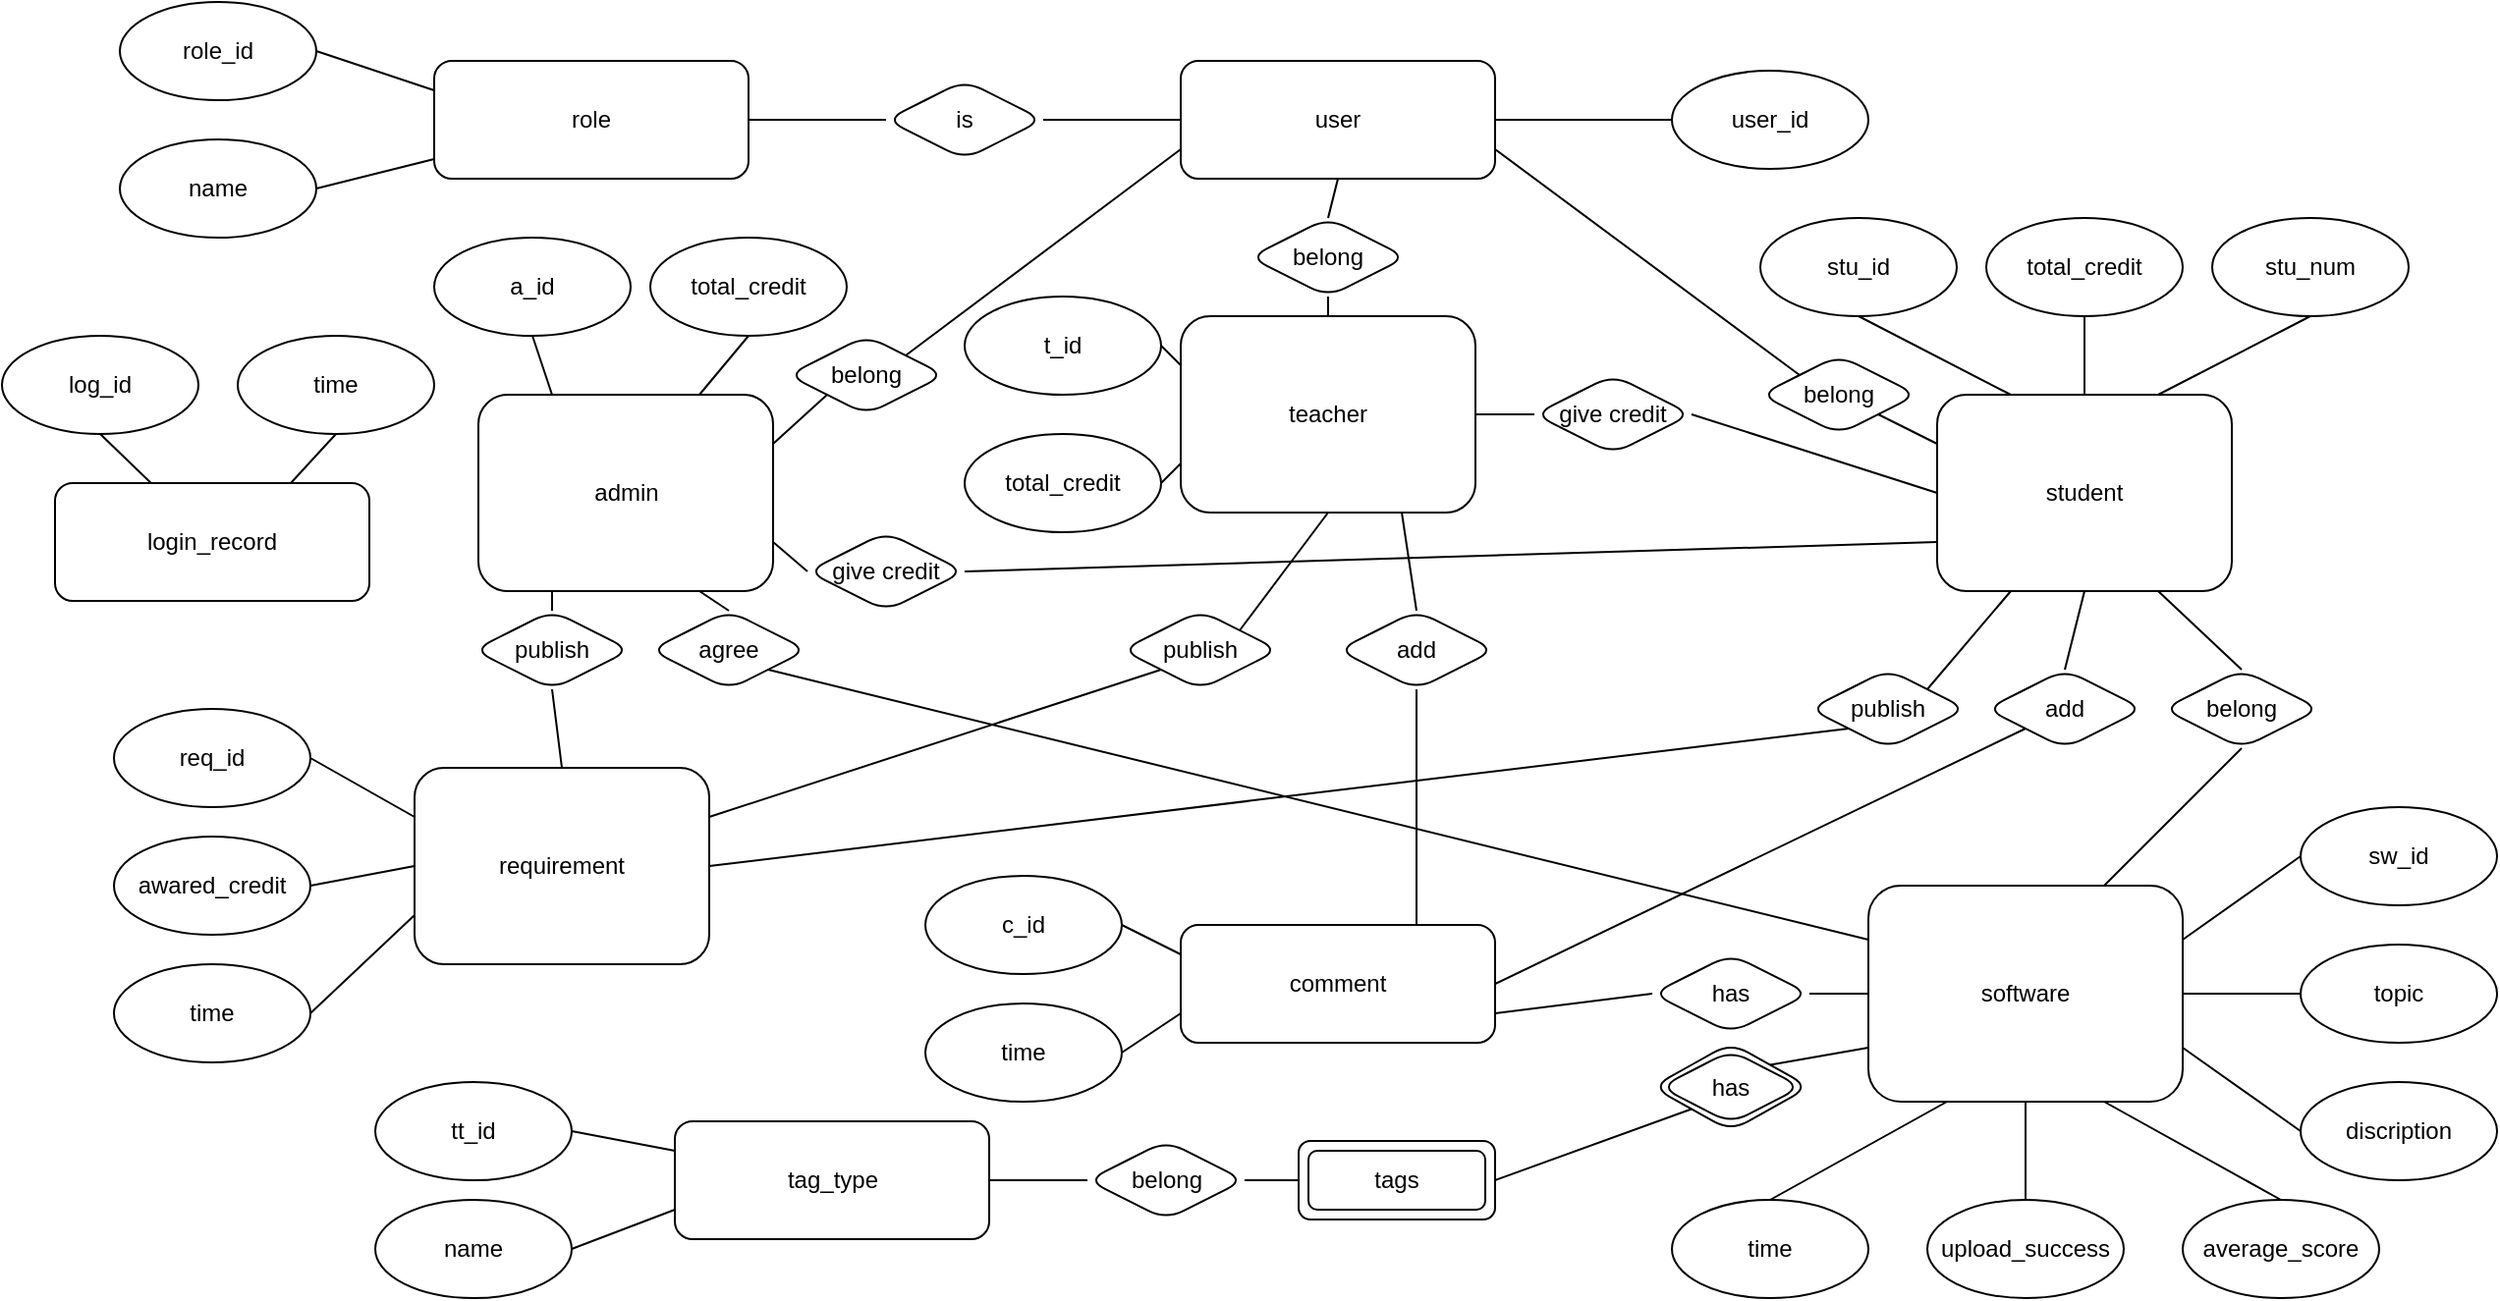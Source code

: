 <mxfile version="24.2.2" type="github">
  <diagram name="第 1 页" id="PssSNF6BeO3fLNbDdDAi">
    <mxGraphModel dx="2048" dy="485" grid="1" gridSize="10" guides="1" tooltips="1" connect="1" arrows="1" fold="1" page="1" pageScale="1" pageWidth="827" pageHeight="1169" background="none" math="0" shadow="0">
      <root>
        <mxCell id="0" />
        <mxCell id="1" parent="0" />
        <mxCell id="cr4Tv0wh2eHZyD_6rU1V-1" value="role" style="rounded=1;whiteSpace=wrap;html=1;" vertex="1" parent="1">
          <mxGeometry x="-300" y="380" width="160" height="60" as="geometry" />
        </mxCell>
        <mxCell id="cr4Tv0wh2eHZyD_6rU1V-5" value="role_id" style="ellipse;whiteSpace=wrap;html=1;rounded=1;" vertex="1" parent="1">
          <mxGeometry x="-460" y="350" width="100" height="50" as="geometry" />
        </mxCell>
        <mxCell id="cr4Tv0wh2eHZyD_6rU1V-6" value="name" style="ellipse;whiteSpace=wrap;html=1;rounded=1;" vertex="1" parent="1">
          <mxGeometry x="-460" y="420" width="100" height="50" as="geometry" />
        </mxCell>
        <mxCell id="cr4Tv0wh2eHZyD_6rU1V-20" value="" style="endArrow=none;html=1;rounded=1;entryX=1;entryY=0.5;entryDx=0;entryDy=0;" edge="1" parent="1" source="cr4Tv0wh2eHZyD_6rU1V-1" target="cr4Tv0wh2eHZyD_6rU1V-6">
          <mxGeometry width="50" height="50" relative="1" as="geometry">
            <mxPoint x="-290" y="440" as="sourcePoint" />
            <mxPoint x="-330" y="480" as="targetPoint" />
          </mxGeometry>
        </mxCell>
        <mxCell id="cr4Tv0wh2eHZyD_6rU1V-21" value="" style="endArrow=none;html=1;rounded=1;entryX=1;entryY=0.5;entryDx=0;entryDy=0;exitX=0;exitY=0.25;exitDx=0;exitDy=0;" edge="1" parent="1" source="cr4Tv0wh2eHZyD_6rU1V-1" target="cr4Tv0wh2eHZyD_6rU1V-5">
          <mxGeometry width="50" height="50" relative="1" as="geometry">
            <mxPoint x="-250" y="400" as="sourcePoint" />
            <mxPoint x="-360" y="400" as="targetPoint" />
          </mxGeometry>
        </mxCell>
        <mxCell id="cr4Tv0wh2eHZyD_6rU1V-28" value="user" style="rounded=1;whiteSpace=wrap;html=1;" vertex="1" parent="1">
          <mxGeometry x="80" y="380" width="160" height="60" as="geometry" />
        </mxCell>
        <mxCell id="cr4Tv0wh2eHZyD_6rU1V-29" value="user_id" style="ellipse;whiteSpace=wrap;html=1;rounded=1;" vertex="1" parent="1">
          <mxGeometry x="330" y="385" width="100" height="50" as="geometry" />
        </mxCell>
        <mxCell id="cr4Tv0wh2eHZyD_6rU1V-33" value="is" style="shape=rhombus;perimeter=rhombusPerimeter;whiteSpace=wrap;html=1;align=center;rounded=1;" vertex="1" parent="1">
          <mxGeometry x="-70" y="390" width="80" height="40" as="geometry" />
        </mxCell>
        <mxCell id="cr4Tv0wh2eHZyD_6rU1V-35" value="" style="endArrow=none;html=1;rounded=0;exitX=1;exitY=0.5;exitDx=0;exitDy=0;" edge="1" parent="1" source="cr4Tv0wh2eHZyD_6rU1V-1" target="cr4Tv0wh2eHZyD_6rU1V-33">
          <mxGeometry relative="1" as="geometry">
            <mxPoint x="-30" y="545" as="sourcePoint" />
            <mxPoint x="130" y="545" as="targetPoint" />
          </mxGeometry>
        </mxCell>
        <mxCell id="cr4Tv0wh2eHZyD_6rU1V-38" value="" style="endArrow=none;html=1;rounded=0;exitX=0;exitY=0.5;exitDx=0;exitDy=0;entryX=1;entryY=0.5;entryDx=0;entryDy=0;" edge="1" parent="1" source="cr4Tv0wh2eHZyD_6rU1V-29" target="cr4Tv0wh2eHZyD_6rU1V-28">
          <mxGeometry relative="1" as="geometry">
            <mxPoint x="160" y="350" as="sourcePoint" />
            <mxPoint x="159.5" y="380" as="targetPoint" />
          </mxGeometry>
        </mxCell>
        <mxCell id="cr4Tv0wh2eHZyD_6rU1V-64" value="teacher" style="rounded=1;whiteSpace=wrap;html=1;" vertex="1" parent="1">
          <mxGeometry x="80" y="510" width="150" height="100" as="geometry" />
        </mxCell>
        <mxCell id="cr4Tv0wh2eHZyD_6rU1V-66" value="total_credit" style="ellipse;whiteSpace=wrap;html=1;rounded=1;" vertex="1" parent="1">
          <mxGeometry x="-30" y="570" width="100" height="50" as="geometry" />
        </mxCell>
        <mxCell id="cr4Tv0wh2eHZyD_6rU1V-67" value="" style="endArrow=none;html=1;rounded=1;exitX=0;exitY=0.75;exitDx=0;exitDy=0;entryX=1;entryY=0.5;entryDx=0;entryDy=0;" edge="1" parent="1" source="cr4Tv0wh2eHZyD_6rU1V-64" target="cr4Tv0wh2eHZyD_6rU1V-66">
          <mxGeometry width="50" height="50" relative="1" as="geometry">
            <mxPoint x="90" y="590.02" as="sourcePoint" />
            <mxPoint x="240" y="460" as="targetPoint" />
          </mxGeometry>
        </mxCell>
        <mxCell id="cr4Tv0wh2eHZyD_6rU1V-69" value="t_id" style="ellipse;whiteSpace=wrap;html=1;rounded=1;" vertex="1" parent="1">
          <mxGeometry x="-30" y="500" width="100" height="50" as="geometry" />
        </mxCell>
        <mxCell id="cr4Tv0wh2eHZyD_6rU1V-74" value="" style="endArrow=none;html=1;rounded=1;entryX=1;entryY=0.5;entryDx=0;entryDy=0;exitX=0;exitY=0.25;exitDx=0;exitDy=0;" edge="1" parent="1" source="cr4Tv0wh2eHZyD_6rU1V-64" target="cr4Tv0wh2eHZyD_6rU1V-69">
          <mxGeometry width="50" height="50" relative="1" as="geometry">
            <mxPoint x="210" y="570" as="sourcePoint" />
            <mxPoint x="250" y="520" as="targetPoint" />
          </mxGeometry>
        </mxCell>
        <mxCell id="cr4Tv0wh2eHZyD_6rU1V-75" value="admin" style="rounded=1;whiteSpace=wrap;html=1;" vertex="1" parent="1">
          <mxGeometry x="-277.5" y="550" width="150" height="100" as="geometry" />
        </mxCell>
        <mxCell id="cr4Tv0wh2eHZyD_6rU1V-76" value="total_credit" style="ellipse;whiteSpace=wrap;html=1;rounded=1;" vertex="1" parent="1">
          <mxGeometry x="-190" y="470" width="100" height="50" as="geometry" />
        </mxCell>
        <mxCell id="cr4Tv0wh2eHZyD_6rU1V-77" value="" style="endArrow=none;html=1;rounded=1;entryX=0.5;entryY=1;entryDx=0;entryDy=0;exitX=0.75;exitY=0;exitDx=0;exitDy=0;" edge="1" parent="1" source="cr4Tv0wh2eHZyD_6rU1V-75" target="cr4Tv0wh2eHZyD_6rU1V-76">
          <mxGeometry width="50" height="50" relative="1" as="geometry">
            <mxPoint x="-240" y="590.02" as="sourcePoint" />
            <mxPoint x="-100" y="520" as="targetPoint" />
          </mxGeometry>
        </mxCell>
        <mxCell id="cr4Tv0wh2eHZyD_6rU1V-78" value="a_id" style="ellipse;whiteSpace=wrap;html=1;rounded=1;" vertex="1" parent="1">
          <mxGeometry x="-300" y="470" width="100" height="50" as="geometry" />
        </mxCell>
        <mxCell id="cr4Tv0wh2eHZyD_6rU1V-79" value="" style="endArrow=none;html=1;rounded=1;entryX=0.5;entryY=1;entryDx=0;entryDy=0;exitX=0.25;exitY=0;exitDx=0;exitDy=0;" edge="1" parent="1" source="cr4Tv0wh2eHZyD_6rU1V-75" target="cr4Tv0wh2eHZyD_6rU1V-78">
          <mxGeometry width="50" height="50" relative="1" as="geometry">
            <mxPoint x="-120" y="570" as="sourcePoint" />
            <mxPoint x="-80" y="520" as="targetPoint" />
          </mxGeometry>
        </mxCell>
        <mxCell id="cr4Tv0wh2eHZyD_6rU1V-80" value="student" style="rounded=1;whiteSpace=wrap;html=1;" vertex="1" parent="1">
          <mxGeometry x="465" y="550" width="150" height="100" as="geometry" />
        </mxCell>
        <mxCell id="cr4Tv0wh2eHZyD_6rU1V-81" value="stu_num" style="ellipse;whiteSpace=wrap;html=1;rounded=1;" vertex="1" parent="1">
          <mxGeometry x="605" y="460" width="100" height="50" as="geometry" />
        </mxCell>
        <mxCell id="cr4Tv0wh2eHZyD_6rU1V-82" value="total_credit" style="ellipse;whiteSpace=wrap;html=1;rounded=1;" vertex="1" parent="1">
          <mxGeometry x="490" y="460" width="100" height="50" as="geometry" />
        </mxCell>
        <mxCell id="cr4Tv0wh2eHZyD_6rU1V-83" value="" style="endArrow=none;html=1;rounded=1;entryX=0.5;entryY=1;entryDx=0;entryDy=0;exitX=0.5;exitY=0;exitDx=0;exitDy=0;" edge="1" parent="1" source="cr4Tv0wh2eHZyD_6rU1V-80" target="cr4Tv0wh2eHZyD_6rU1V-82">
          <mxGeometry width="50" height="50" relative="1" as="geometry">
            <mxPoint x="475" y="590.02" as="sourcePoint" />
            <mxPoint x="525" y="520" as="targetPoint" />
          </mxGeometry>
        </mxCell>
        <mxCell id="cr4Tv0wh2eHZyD_6rU1V-84" value="" style="endArrow=none;html=1;rounded=1;exitX=0.75;exitY=0;exitDx=0;exitDy=0;entryX=0.5;entryY=1;entryDx=0;entryDy=0;" edge="1" parent="1" source="cr4Tv0wh2eHZyD_6rU1V-80" target="cr4Tv0wh2eHZyD_6rU1V-81">
          <mxGeometry width="50" height="50" relative="1" as="geometry">
            <mxPoint x="555" y="435" as="sourcePoint" />
            <mxPoint x="495" y="440" as="targetPoint" />
          </mxGeometry>
        </mxCell>
        <mxCell id="cr4Tv0wh2eHZyD_6rU1V-85" value="stu_id" style="ellipse;whiteSpace=wrap;html=1;rounded=1;" vertex="1" parent="1">
          <mxGeometry x="375" y="460" width="100" height="50" as="geometry" />
        </mxCell>
        <mxCell id="cr4Tv0wh2eHZyD_6rU1V-86" value="" style="endArrow=none;html=1;rounded=1;exitX=0.25;exitY=0;exitDx=0;exitDy=0;entryX=0.5;entryY=1;entryDx=0;entryDy=0;" edge="1" parent="1" source="cr4Tv0wh2eHZyD_6rU1V-80" target="cr4Tv0wh2eHZyD_6rU1V-85">
          <mxGeometry width="50" height="50" relative="1" as="geometry">
            <mxPoint x="455" y="645" as="sourcePoint" />
            <mxPoint x="475" y="615" as="targetPoint" />
          </mxGeometry>
        </mxCell>
        <mxCell id="cr4Tv0wh2eHZyD_6rU1V-88" value="" style="endArrow=none;html=1;rounded=0;exitX=0;exitY=0.5;exitDx=0;exitDy=0;entryX=1;entryY=0.5;entryDx=0;entryDy=0;" edge="1" parent="1" source="cr4Tv0wh2eHZyD_6rU1V-28" target="cr4Tv0wh2eHZyD_6rU1V-33">
          <mxGeometry relative="1" as="geometry">
            <mxPoint x="-130" y="420.5" as="sourcePoint" />
            <mxPoint x="-60" y="420.5" as="targetPoint" />
          </mxGeometry>
        </mxCell>
        <mxCell id="cr4Tv0wh2eHZyD_6rU1V-89" value="software" style="rounded=1;whiteSpace=wrap;html=1;" vertex="1" parent="1">
          <mxGeometry x="430" y="800" width="160" height="110" as="geometry" />
        </mxCell>
        <mxCell id="cr4Tv0wh2eHZyD_6rU1V-90" value="discription" style="ellipse;whiteSpace=wrap;html=1;rounded=1;" vertex="1" parent="1">
          <mxGeometry x="650" y="900" width="100" height="50" as="geometry" />
        </mxCell>
        <mxCell id="cr4Tv0wh2eHZyD_6rU1V-91" value="topic" style="ellipse;whiteSpace=wrap;html=1;rounded=1;" vertex="1" parent="1">
          <mxGeometry x="650" y="830" width="100" height="50" as="geometry" />
        </mxCell>
        <mxCell id="cr4Tv0wh2eHZyD_6rU1V-92" value="" style="endArrow=none;html=1;rounded=1;entryX=0;entryY=0.5;entryDx=0;entryDy=0;exitX=1;exitY=0.5;exitDx=0;exitDy=0;" edge="1" parent="1" source="cr4Tv0wh2eHZyD_6rU1V-89" target="cr4Tv0wh2eHZyD_6rU1V-91">
          <mxGeometry width="50" height="50" relative="1" as="geometry">
            <mxPoint x="440" y="840.02" as="sourcePoint" />
            <mxPoint x="490" y="770" as="targetPoint" />
          </mxGeometry>
        </mxCell>
        <mxCell id="cr4Tv0wh2eHZyD_6rU1V-93" value="" style="endArrow=none;html=1;rounded=1;exitX=1;exitY=0.75;exitDx=0;exitDy=0;entryX=0;entryY=0.5;entryDx=0;entryDy=0;" edge="1" parent="1" source="cr4Tv0wh2eHZyD_6rU1V-89" target="cr4Tv0wh2eHZyD_6rU1V-90">
          <mxGeometry width="50" height="50" relative="1" as="geometry">
            <mxPoint x="520" y="685" as="sourcePoint" />
            <mxPoint x="460" y="690" as="targetPoint" />
          </mxGeometry>
        </mxCell>
        <mxCell id="cr4Tv0wh2eHZyD_6rU1V-94" value="sw_id" style="ellipse;whiteSpace=wrap;html=1;rounded=1;" vertex="1" parent="1">
          <mxGeometry x="650" y="760" width="100" height="50" as="geometry" />
        </mxCell>
        <mxCell id="cr4Tv0wh2eHZyD_6rU1V-95" value="" style="endArrow=none;html=1;rounded=1;exitX=1;exitY=0.25;exitDx=0;exitDy=0;entryX=0;entryY=0.5;entryDx=0;entryDy=0;" edge="1" parent="1" source="cr4Tv0wh2eHZyD_6rU1V-89" target="cr4Tv0wh2eHZyD_6rU1V-94">
          <mxGeometry width="50" height="50" relative="1" as="geometry">
            <mxPoint x="420" y="895" as="sourcePoint" />
            <mxPoint x="440" y="865" as="targetPoint" />
          </mxGeometry>
        </mxCell>
        <mxCell id="cr4Tv0wh2eHZyD_6rU1V-96" value="tag_type" style="rounded=1;whiteSpace=wrap;html=1;" vertex="1" parent="1">
          <mxGeometry x="-177.5" y="920" width="160" height="60" as="geometry" />
        </mxCell>
        <mxCell id="cr4Tv0wh2eHZyD_6rU1V-98" value="name" style="ellipse;whiteSpace=wrap;html=1;rounded=1;" vertex="1" parent="1">
          <mxGeometry x="-330" y="960" width="100" height="50" as="geometry" />
        </mxCell>
        <mxCell id="cr4Tv0wh2eHZyD_6rU1V-99" value="" style="endArrow=none;html=1;rounded=1;entryX=1;entryY=0.5;entryDx=0;entryDy=0;exitX=0;exitY=0.75;exitDx=0;exitDy=0;" edge="1" parent="1" source="cr4Tv0wh2eHZyD_6rU1V-96" target="cr4Tv0wh2eHZyD_6rU1V-98">
          <mxGeometry width="50" height="50" relative="1" as="geometry">
            <mxPoint x="-102.5" y="950.02" as="sourcePoint" />
            <mxPoint x="27.5" y="870" as="targetPoint" />
          </mxGeometry>
        </mxCell>
        <mxCell id="cr4Tv0wh2eHZyD_6rU1V-101" value="tt_id" style="ellipse;whiteSpace=wrap;html=1;rounded=1;" vertex="1" parent="1">
          <mxGeometry x="-330" y="900" width="100" height="50" as="geometry" />
        </mxCell>
        <mxCell id="cr4Tv0wh2eHZyD_6rU1V-102" value="" style="endArrow=none;html=1;rounded=1;exitX=0;exitY=0.25;exitDx=0;exitDy=0;entryX=1;entryY=0.5;entryDx=0;entryDy=0;" edge="1" parent="1" source="cr4Tv0wh2eHZyD_6rU1V-96" target="cr4Tv0wh2eHZyD_6rU1V-101">
          <mxGeometry width="50" height="50" relative="1" as="geometry">
            <mxPoint x="-122.5" y="1005" as="sourcePoint" />
            <mxPoint x="-102.5" y="975" as="targetPoint" />
          </mxGeometry>
        </mxCell>
        <mxCell id="cr4Tv0wh2eHZyD_6rU1V-103" value="belong" style="shape=rhombus;perimeter=rhombusPerimeter;whiteSpace=wrap;html=1;align=center;rounded=1;" vertex="1" parent="1">
          <mxGeometry x="580" y="690" width="80" height="40" as="geometry" />
        </mxCell>
        <mxCell id="cr4Tv0wh2eHZyD_6rU1V-104" value="" style="endArrow=none;html=1;rounded=0;exitX=0.75;exitY=0;exitDx=0;exitDy=0;entryX=0.5;entryY=1;entryDx=0;entryDy=0;" edge="1" parent="1" target="cr4Tv0wh2eHZyD_6rU1V-103" source="cr4Tv0wh2eHZyD_6rU1V-89">
          <mxGeometry relative="1" as="geometry">
            <mxPoint x="660" y="730.5" as="sourcePoint" />
            <mxPoint x="853.298" y="789.149" as="targetPoint" />
            <Array as="points" />
          </mxGeometry>
        </mxCell>
        <mxCell id="cr4Tv0wh2eHZyD_6rU1V-105" value="" style="endArrow=none;html=1;rounded=0;exitX=0.75;exitY=1;exitDx=0;exitDy=0;entryX=0.5;entryY=0;entryDx=0;entryDy=0;" edge="1" parent="1" target="cr4Tv0wh2eHZyD_6rU1V-103" source="cr4Tv0wh2eHZyD_6rU1V-80">
          <mxGeometry relative="1" as="geometry">
            <mxPoint x="545" y="650.5" as="sourcePoint" />
            <mxPoint x="585" y="690" as="targetPoint" />
            <Array as="points" />
          </mxGeometry>
        </mxCell>
        <mxCell id="cr4Tv0wh2eHZyD_6rU1V-106" value="average_score" style="ellipse;whiteSpace=wrap;html=1;rounded=1;" vertex="1" parent="1">
          <mxGeometry x="590" y="960" width="100" height="50" as="geometry" />
        </mxCell>
        <mxCell id="cr4Tv0wh2eHZyD_6rU1V-107" value="upload_success" style="ellipse;whiteSpace=wrap;html=1;rounded=1;" vertex="1" parent="1">
          <mxGeometry x="460" y="960" width="100" height="50" as="geometry" />
        </mxCell>
        <mxCell id="cr4Tv0wh2eHZyD_6rU1V-108" value="time" style="ellipse;whiteSpace=wrap;html=1;rounded=1;" vertex="1" parent="1">
          <mxGeometry x="330" y="960" width="100" height="50" as="geometry" />
        </mxCell>
        <mxCell id="cr4Tv0wh2eHZyD_6rU1V-109" value="" style="endArrow=none;html=1;rounded=1;exitX=0.5;exitY=0;exitDx=0;exitDy=0;entryX=0.5;entryY=1;entryDx=0;entryDy=0;" edge="1" parent="1" source="cr4Tv0wh2eHZyD_6rU1V-107" target="cr4Tv0wh2eHZyD_6rU1V-89">
          <mxGeometry width="50" height="50" relative="1" as="geometry">
            <mxPoint x="510" y="970" as="sourcePoint" />
            <mxPoint x="510" y="930" as="targetPoint" />
          </mxGeometry>
        </mxCell>
        <mxCell id="cr4Tv0wh2eHZyD_6rU1V-110" value="" style="endArrow=none;html=1;rounded=1;exitX=0.75;exitY=1;exitDx=0;exitDy=0;entryX=0.5;entryY=0;entryDx=0;entryDy=0;" edge="1" parent="1" source="cr4Tv0wh2eHZyD_6rU1V-89" target="cr4Tv0wh2eHZyD_6rU1V-106">
          <mxGeometry width="50" height="50" relative="1" as="geometry">
            <mxPoint x="550" y="930" as="sourcePoint" />
            <mxPoint x="640" y="930" as="targetPoint" />
          </mxGeometry>
        </mxCell>
        <mxCell id="cr4Tv0wh2eHZyD_6rU1V-111" value="" style="endArrow=none;html=1;rounded=1;exitX=0.25;exitY=1;exitDx=0;exitDy=0;entryX=0.5;entryY=0;entryDx=0;entryDy=0;" edge="1" parent="1" source="cr4Tv0wh2eHZyD_6rU1V-89" target="cr4Tv0wh2eHZyD_6rU1V-108">
          <mxGeometry width="50" height="50" relative="1" as="geometry">
            <mxPoint x="470" y="930" as="sourcePoint" />
            <mxPoint x="380" y="930" as="targetPoint" />
          </mxGeometry>
        </mxCell>
        <mxCell id="cr4Tv0wh2eHZyD_6rU1V-112" value="" style="endArrow=none;html=1;rounded=0;exitX=1;exitY=0.5;exitDx=0;exitDy=0;entryX=0;entryY=1;entryDx=0;entryDy=0;" edge="1" parent="1" source="cr4Tv0wh2eHZyD_6rU1V-114" target="cr4Tv0wh2eHZyD_6rU1V-188">
          <mxGeometry relative="1" as="geometry">
            <mxPoint x="315" y="700" as="sourcePoint" />
            <mxPoint x="240" y="860" as="targetPoint" />
          </mxGeometry>
        </mxCell>
        <mxCell id="cr4Tv0wh2eHZyD_6rU1V-114" value="tags" style="shape=ext;margin=3;double=1;whiteSpace=wrap;html=1;align=center;rounded=1;" vertex="1" parent="1">
          <mxGeometry x="140" y="930" width="100" height="40" as="geometry" />
        </mxCell>
        <mxCell id="cr4Tv0wh2eHZyD_6rU1V-116" value="" style="endArrow=none;html=1;rounded=0;exitX=1;exitY=0.5;exitDx=0;exitDy=0;entryX=0;entryY=0.5;entryDx=0;entryDy=0;" edge="1" parent="1" source="cr4Tv0wh2eHZyD_6rU1V-96" target="cr4Tv0wh2eHZyD_6rU1V-191">
          <mxGeometry relative="1" as="geometry">
            <mxPoint x="1200" y="699.38" as="sourcePoint" />
            <mxPoint x="75" y="930" as="targetPoint" />
          </mxGeometry>
        </mxCell>
        <mxCell id="cr4Tv0wh2eHZyD_6rU1V-117" value="" style="endArrow=none;html=1;rounded=1;entryX=0.5;entryY=1;entryDx=0;entryDy=0;exitX=0.5;exitY=0;exitDx=0;exitDy=0;" edge="1" parent="1" source="cr4Tv0wh2eHZyD_6rU1V-121" target="cr4Tv0wh2eHZyD_6rU1V-28">
          <mxGeometry width="50" height="50" relative="1" as="geometry">
            <mxPoint x="155" y="560" as="sourcePoint" />
            <mxPoint x="505" y="530" as="targetPoint" />
          </mxGeometry>
        </mxCell>
        <mxCell id="cr4Tv0wh2eHZyD_6rU1V-118" value="" style="endArrow=none;html=1;rounded=1;entryX=1;entryY=0.75;entryDx=0;entryDy=0;exitX=0;exitY=0;exitDx=0;exitDy=0;" edge="1" parent="1" source="cr4Tv0wh2eHZyD_6rU1V-120" target="cr4Tv0wh2eHZyD_6rU1V-28">
          <mxGeometry width="50" height="50" relative="1" as="geometry">
            <mxPoint x="515" y="580" as="sourcePoint" />
            <mxPoint x="515" y="540" as="targetPoint" />
            <Array as="points" />
          </mxGeometry>
        </mxCell>
        <mxCell id="cr4Tv0wh2eHZyD_6rU1V-120" value="belong" style="shape=rhombus;perimeter=rhombusPerimeter;whiteSpace=wrap;html=1;align=center;rounded=1;" vertex="1" parent="1">
          <mxGeometry x="375" y="530" width="80" height="40" as="geometry" />
        </mxCell>
        <mxCell id="cr4Tv0wh2eHZyD_6rU1V-123" value="" style="endArrow=none;html=1;rounded=1;entryX=0;entryY=1;entryDx=0;entryDy=0;exitX=1;exitY=0.25;exitDx=0;exitDy=0;" edge="1" parent="1" source="cr4Tv0wh2eHZyD_6rU1V-75" target="cr4Tv0wh2eHZyD_6rU1V-122">
          <mxGeometry width="50" height="50" relative="1" as="geometry">
            <mxPoint x="-100" y="610" as="sourcePoint" />
            <mxPoint x="120" y="385" as="targetPoint" />
            <Array as="points" />
          </mxGeometry>
        </mxCell>
        <mxCell id="cr4Tv0wh2eHZyD_6rU1V-122" value="belong" style="shape=rhombus;perimeter=rhombusPerimeter;whiteSpace=wrap;html=1;align=center;rounded=1;" vertex="1" parent="1">
          <mxGeometry x="-120" y="520" width="80" height="40" as="geometry" />
        </mxCell>
        <mxCell id="cr4Tv0wh2eHZyD_6rU1V-124" value="" style="endArrow=none;html=1;rounded=1;exitX=0;exitY=0.25;exitDx=0;exitDy=0;entryX=1;entryY=1;entryDx=0;entryDy=0;" edge="1" parent="1" source="cr4Tv0wh2eHZyD_6rU1V-80" target="cr4Tv0wh2eHZyD_6rU1V-120">
          <mxGeometry width="50" height="50" relative="1" as="geometry">
            <mxPoint x="-90" y="620" as="sourcePoint" />
            <mxPoint x="-53" y="583" as="targetPoint" />
            <Array as="points" />
          </mxGeometry>
        </mxCell>
        <mxCell id="cr4Tv0wh2eHZyD_6rU1V-125" value="comment" style="rounded=1;whiteSpace=wrap;html=1;" vertex="1" parent="1">
          <mxGeometry x="80" y="820" width="160" height="60" as="geometry" />
        </mxCell>
        <mxCell id="cr4Tv0wh2eHZyD_6rU1V-126" value="time" style="ellipse;whiteSpace=wrap;html=1;rounded=1;" vertex="1" parent="1">
          <mxGeometry x="-50" y="860" width="100" height="50" as="geometry" />
        </mxCell>
        <mxCell id="cr4Tv0wh2eHZyD_6rU1V-127" value="" style="endArrow=none;html=1;rounded=1;entryX=1;entryY=0.5;entryDx=0;entryDy=0;exitX=0;exitY=0.75;exitDx=0;exitDy=0;" edge="1" parent="1" source="cr4Tv0wh2eHZyD_6rU1V-125" target="cr4Tv0wh2eHZyD_6rU1V-126">
          <mxGeometry width="50" height="50" relative="1" as="geometry">
            <mxPoint x="110" y="930.02" as="sourcePoint" />
            <mxPoint x="250" y="850" as="targetPoint" />
          </mxGeometry>
        </mxCell>
        <mxCell id="cr4Tv0wh2eHZyD_6rU1V-128" value="c_id" style="ellipse;whiteSpace=wrap;html=1;rounded=1;" vertex="1" parent="1">
          <mxGeometry x="-50" y="795" width="100" height="50" as="geometry" />
        </mxCell>
        <mxCell id="cr4Tv0wh2eHZyD_6rU1V-129" value="" style="endArrow=none;html=1;rounded=1;exitX=0;exitY=0.25;exitDx=0;exitDy=0;entryX=1;entryY=0.5;entryDx=0;entryDy=0;" edge="1" parent="1" source="cr4Tv0wh2eHZyD_6rU1V-125" target="cr4Tv0wh2eHZyD_6rU1V-128">
          <mxGeometry width="50" height="50" relative="1" as="geometry">
            <mxPoint x="90" y="985" as="sourcePoint" />
            <mxPoint x="110" y="955" as="targetPoint" />
          </mxGeometry>
        </mxCell>
        <mxCell id="cr4Tv0wh2eHZyD_6rU1V-131" value="" style="endArrow=none;html=1;rounded=0;exitX=0;exitY=0.5;exitDx=0;exitDy=0;entryX=1;entryY=0.5;entryDx=0;entryDy=0;" edge="1" parent="1" source="cr4Tv0wh2eHZyD_6rU1V-89" target="cr4Tv0wh2eHZyD_6rU1V-132">
          <mxGeometry relative="1" as="geometry">
            <mxPoint x="320" y="839.38" as="sourcePoint" />
            <mxPoint x="120" y="839.38" as="targetPoint" />
          </mxGeometry>
        </mxCell>
        <mxCell id="cr4Tv0wh2eHZyD_6rU1V-132" value="has" style="shape=rhombus;perimeter=rhombusPerimeter;whiteSpace=wrap;html=1;align=center;rounded=1;" vertex="1" parent="1">
          <mxGeometry x="320" y="835" width="80" height="40" as="geometry" />
        </mxCell>
        <mxCell id="cr4Tv0wh2eHZyD_6rU1V-133" value="" style="endArrow=none;html=1;rounded=0;exitX=0;exitY=0.5;exitDx=0;exitDy=0;entryX=1;entryY=0.75;entryDx=0;entryDy=0;" edge="1" parent="1" source="cr4Tv0wh2eHZyD_6rU1V-132" target="cr4Tv0wh2eHZyD_6rU1V-125">
          <mxGeometry relative="1" as="geometry">
            <mxPoint x="470" y="925" as="sourcePoint" />
            <mxPoint x="260" y="915" as="targetPoint" />
          </mxGeometry>
        </mxCell>
        <mxCell id="cr4Tv0wh2eHZyD_6rU1V-135" value="" style="endArrow=none;html=1;rounded=0;exitX=0.5;exitY=0;exitDx=0;exitDy=0;" edge="1" parent="1" source="cr4Tv0wh2eHZyD_6rU1V-136">
          <mxGeometry relative="1" as="geometry">
            <mxPoint x="550" y="870" as="sourcePoint" />
            <mxPoint x="540" y="650" as="targetPoint" />
            <Array as="points" />
          </mxGeometry>
        </mxCell>
        <mxCell id="cr4Tv0wh2eHZyD_6rU1V-136" value="add" style="shape=rhombus;perimeter=rhombusPerimeter;whiteSpace=wrap;html=1;align=center;rounded=1;" vertex="1" parent="1">
          <mxGeometry x="490" y="690" width="80" height="40" as="geometry" />
        </mxCell>
        <mxCell id="cr4Tv0wh2eHZyD_6rU1V-137" value="add" style="shape=rhombus;perimeter=rhombusPerimeter;whiteSpace=wrap;html=1;align=center;rounded=1;" vertex="1" parent="1">
          <mxGeometry x="160" y="660" width="80" height="40" as="geometry" />
        </mxCell>
        <mxCell id="cr4Tv0wh2eHZyD_6rU1V-140" value="" style="endArrow=none;html=1;rounded=0;exitX=1;exitY=0.5;exitDx=0;exitDy=0;entryX=0;entryY=1;entryDx=0;entryDy=0;" edge="1" parent="1" source="cr4Tv0wh2eHZyD_6rU1V-125" target="cr4Tv0wh2eHZyD_6rU1V-136">
          <mxGeometry relative="1" as="geometry">
            <mxPoint x="550" y="870" as="sourcePoint" />
            <mxPoint x="550" y="750" as="targetPoint" />
            <Array as="points" />
          </mxGeometry>
        </mxCell>
        <mxCell id="cr4Tv0wh2eHZyD_6rU1V-141" value="" style="endArrow=none;html=1;rounded=0;exitX=0.5;exitY=0;exitDx=0;exitDy=0;entryX=0.75;entryY=1;entryDx=0;entryDy=0;" edge="1" parent="1" source="cr4Tv0wh2eHZyD_6rU1V-137" target="cr4Tv0wh2eHZyD_6rU1V-64">
          <mxGeometry relative="1" as="geometry">
            <mxPoint x="560" y="880" as="sourcePoint" />
            <mxPoint x="560" y="760" as="targetPoint" />
            <Array as="points" />
          </mxGeometry>
        </mxCell>
        <mxCell id="cr4Tv0wh2eHZyD_6rU1V-142" value="" style="endArrow=none;html=1;rounded=0;exitX=0.75;exitY=0;exitDx=0;exitDy=0;entryX=0.5;entryY=1;entryDx=0;entryDy=0;" edge="1" parent="1" source="cr4Tv0wh2eHZyD_6rU1V-125" target="cr4Tv0wh2eHZyD_6rU1V-137">
          <mxGeometry relative="1" as="geometry">
            <mxPoint x="570" y="890" as="sourcePoint" />
            <mxPoint x="570" y="770" as="targetPoint" />
            <Array as="points" />
          </mxGeometry>
        </mxCell>
        <mxCell id="cr4Tv0wh2eHZyD_6rU1V-155" value="requirement" style="rounded=1;whiteSpace=wrap;html=1;" vertex="1" parent="1">
          <mxGeometry x="-310" y="740" width="150" height="100" as="geometry" />
        </mxCell>
        <mxCell id="cr4Tv0wh2eHZyD_6rU1V-156" value="awared_credit" style="ellipse;whiteSpace=wrap;html=1;rounded=1;" vertex="1" parent="1">
          <mxGeometry x="-463" y="775" width="100" height="50" as="geometry" />
        </mxCell>
        <mxCell id="cr4Tv0wh2eHZyD_6rU1V-157" value="time" style="ellipse;whiteSpace=wrap;html=1;rounded=1;" vertex="1" parent="1">
          <mxGeometry x="-463" y="840" width="100" height="50" as="geometry" />
        </mxCell>
        <mxCell id="cr4Tv0wh2eHZyD_6rU1V-158" value="" style="endArrow=none;html=1;rounded=1;entryX=1;entryY=0.5;entryDx=0;entryDy=0;exitX=0;exitY=0.75;exitDx=0;exitDy=0;" edge="1" parent="1" source="cr4Tv0wh2eHZyD_6rU1V-155" target="cr4Tv0wh2eHZyD_6rU1V-157">
          <mxGeometry width="50" height="50" relative="1" as="geometry">
            <mxPoint x="-495" y="865.02" as="sourcePoint" />
            <mxPoint x="-445" y="795" as="targetPoint" />
          </mxGeometry>
        </mxCell>
        <mxCell id="cr4Tv0wh2eHZyD_6rU1V-159" value="" style="endArrow=none;html=1;rounded=1;exitX=0;exitY=0.5;exitDx=0;exitDy=0;entryX=1;entryY=0.5;entryDx=0;entryDy=0;" edge="1" parent="1" source="cr4Tv0wh2eHZyD_6rU1V-155" target="cr4Tv0wh2eHZyD_6rU1V-156">
          <mxGeometry width="50" height="50" relative="1" as="geometry">
            <mxPoint x="-415" y="710" as="sourcePoint" />
            <mxPoint x="-475" y="715" as="targetPoint" />
          </mxGeometry>
        </mxCell>
        <mxCell id="cr4Tv0wh2eHZyD_6rU1V-160" value="req_id" style="ellipse;whiteSpace=wrap;html=1;rounded=1;" vertex="1" parent="1">
          <mxGeometry x="-463" y="710" width="100" height="50" as="geometry" />
        </mxCell>
        <mxCell id="cr4Tv0wh2eHZyD_6rU1V-161" value="" style="endArrow=none;html=1;rounded=1;exitX=0;exitY=0.25;exitDx=0;exitDy=0;entryX=1;entryY=0.5;entryDx=0;entryDy=0;" edge="1" parent="1" source="cr4Tv0wh2eHZyD_6rU1V-155" target="cr4Tv0wh2eHZyD_6rU1V-160">
          <mxGeometry width="50" height="50" relative="1" as="geometry">
            <mxPoint x="-515" y="920" as="sourcePoint" />
            <mxPoint x="-495" y="890" as="targetPoint" />
          </mxGeometry>
        </mxCell>
        <mxCell id="cr4Tv0wh2eHZyD_6rU1V-162" value="publish" style="shape=rhombus;perimeter=rhombusPerimeter;whiteSpace=wrap;html=1;align=center;rounded=1;" vertex="1" parent="1">
          <mxGeometry x="-280" y="660" width="80" height="40" as="geometry" />
        </mxCell>
        <mxCell id="cr4Tv0wh2eHZyD_6rU1V-163" value="" style="endArrow=none;html=1;rounded=0;exitX=0.5;exitY=0;exitDx=0;exitDy=0;entryX=0.75;entryY=1;entryDx=0;entryDy=0;" edge="1" parent="1" target="cr4Tv0wh2eHZyD_6rU1V-75" source="cr4Tv0wh2eHZyD_6rU1V-183">
          <mxGeometry relative="1" as="geometry">
            <mxPoint x="-200" y="905" as="sourcePoint" />
            <mxPoint x="210" y="790" as="targetPoint" />
            <Array as="points" />
          </mxGeometry>
        </mxCell>
        <mxCell id="cr4Tv0wh2eHZyD_6rU1V-164" value="publish" style="shape=rhombus;perimeter=rhombusPerimeter;whiteSpace=wrap;html=1;align=center;rounded=1;" vertex="1" parent="1">
          <mxGeometry x="50" y="660" width="80" height="40" as="geometry" />
        </mxCell>
        <mxCell id="cr4Tv0wh2eHZyD_6rU1V-165" value="" style="endArrow=none;html=1;rounded=0;exitX=1;exitY=0.25;exitDx=0;exitDy=0;entryX=0;entryY=1;entryDx=0;entryDy=0;" edge="1" parent="1" target="cr4Tv0wh2eHZyD_6rU1V-164" source="cr4Tv0wh2eHZyD_6rU1V-155">
          <mxGeometry relative="1" as="geometry">
            <mxPoint x="60" y="885" as="sourcePoint" />
            <mxPoint x="470" y="770" as="targetPoint" />
            <Array as="points" />
          </mxGeometry>
        </mxCell>
        <mxCell id="cr4Tv0wh2eHZyD_6rU1V-167" value="" style="endArrow=none;html=1;rounded=0;exitX=1;exitY=0;exitDx=0;exitDy=0;entryX=0.5;entryY=1;entryDx=0;entryDy=0;" edge="1" parent="1" source="cr4Tv0wh2eHZyD_6rU1V-164" target="cr4Tv0wh2eHZyD_6rU1V-64">
          <mxGeometry relative="1" as="geometry">
            <mxPoint x="170" y="690" as="sourcePoint" />
            <mxPoint x="170" y="670" as="targetPoint" />
            <Array as="points" />
          </mxGeometry>
        </mxCell>
        <mxCell id="cr4Tv0wh2eHZyD_6rU1V-168" value="" style="endArrow=none;html=1;rounded=0;exitX=0.5;exitY=0;exitDx=0;exitDy=0;entryX=0.25;entryY=1;entryDx=0;entryDy=0;" edge="1" parent="1" source="cr4Tv0wh2eHZyD_6rU1V-162" target="cr4Tv0wh2eHZyD_6rU1V-75">
          <mxGeometry relative="1" as="geometry">
            <mxPoint x="180" y="700" as="sourcePoint" />
            <mxPoint x="-240" y="640" as="targetPoint" />
            <Array as="points" />
          </mxGeometry>
        </mxCell>
        <mxCell id="cr4Tv0wh2eHZyD_6rU1V-169" value="publish" style="shape=rhombus;perimeter=rhombusPerimeter;whiteSpace=wrap;html=1;align=center;rounded=1;" vertex="1" parent="1">
          <mxGeometry x="400" y="690" width="80" height="40" as="geometry" />
        </mxCell>
        <mxCell id="cr4Tv0wh2eHZyD_6rU1V-170" value="" style="endArrow=none;html=1;rounded=0;exitX=1;exitY=0;exitDx=0;exitDy=0;entryX=0.25;entryY=1;entryDx=0;entryDy=0;" edge="1" parent="1" source="cr4Tv0wh2eHZyD_6rU1V-169" target="cr4Tv0wh2eHZyD_6rU1V-80">
          <mxGeometry relative="1" as="geometry">
            <mxPoint x="550" y="700" as="sourcePoint" />
            <mxPoint x="550" y="660" as="targetPoint" />
            <Array as="points" />
          </mxGeometry>
        </mxCell>
        <mxCell id="cr4Tv0wh2eHZyD_6rU1V-172" value="" style="endArrow=none;html=1;rounded=0;exitX=1;exitY=0.5;exitDx=0;exitDy=0;entryX=0;entryY=1;entryDx=0;entryDy=0;" edge="1" parent="1" source="cr4Tv0wh2eHZyD_6rU1V-155" target="cr4Tv0wh2eHZyD_6rU1V-169">
          <mxGeometry relative="1" as="geometry">
            <mxPoint x="590" y="870" as="sourcePoint" />
            <mxPoint x="630" y="740" as="targetPoint" />
            <Array as="points" />
          </mxGeometry>
        </mxCell>
        <mxCell id="cr4Tv0wh2eHZyD_6rU1V-178" value="" style="endArrow=none;html=1;rounded=1;entryX=0;entryY=0.75;entryDx=0;entryDy=0;exitX=1;exitY=0;exitDx=0;exitDy=0;" edge="1" parent="1" source="cr4Tv0wh2eHZyD_6rU1V-122" target="cr4Tv0wh2eHZyD_6rU1V-28">
          <mxGeometry width="50" height="50" relative="1" as="geometry">
            <mxPoint x="410" y="590" as="sourcePoint" />
            <mxPoint x="250" y="435" as="targetPoint" />
            <Array as="points" />
          </mxGeometry>
        </mxCell>
        <mxCell id="cr4Tv0wh2eHZyD_6rU1V-179" value="" style="endArrow=none;html=1;rounded=1;entryX=0.5;entryY=1;entryDx=0;entryDy=0;exitX=0.5;exitY=0;exitDx=0;exitDy=0;" edge="1" parent="1" source="cr4Tv0wh2eHZyD_6rU1V-64" target="cr4Tv0wh2eHZyD_6rU1V-121">
          <mxGeometry width="50" height="50" relative="1" as="geometry">
            <mxPoint x="160" y="560" as="sourcePoint" />
            <mxPoint x="160" y="440" as="targetPoint" />
          </mxGeometry>
        </mxCell>
        <mxCell id="cr4Tv0wh2eHZyD_6rU1V-121" value="belong" style="shape=rhombus;perimeter=rhombusPerimeter;whiteSpace=wrap;html=1;align=center;rounded=1;" vertex="1" parent="1">
          <mxGeometry x="115" y="460" width="80" height="40" as="geometry" />
        </mxCell>
        <mxCell id="cr4Tv0wh2eHZyD_6rU1V-183" value="agree" style="shape=rhombus;perimeter=rhombusPerimeter;whiteSpace=wrap;html=1;align=center;rounded=1;" vertex="1" parent="1">
          <mxGeometry x="-190" y="660" width="80" height="40" as="geometry" />
        </mxCell>
        <mxCell id="cr4Tv0wh2eHZyD_6rU1V-185" value="" style="endArrow=none;html=1;rounded=0;exitX=0;exitY=0.25;exitDx=0;exitDy=0;entryX=1;entryY=1;entryDx=0;entryDy=0;" edge="1" parent="1" source="cr4Tv0wh2eHZyD_6rU1V-89" target="cr4Tv0wh2eHZyD_6rU1V-183">
          <mxGeometry relative="1" as="geometry">
            <mxPoint x="-90" y="700" as="sourcePoint" />
            <mxPoint x="-127" y="670" as="targetPoint" />
            <Array as="points" />
          </mxGeometry>
        </mxCell>
        <mxCell id="cr4Tv0wh2eHZyD_6rU1V-188" value="has" style="shape=rhombus;double=1;perimeter=rhombusPerimeter;whiteSpace=wrap;html=1;align=center;rounded=1;" vertex="1" parent="1">
          <mxGeometry x="320" y="880" width="80" height="45" as="geometry" />
        </mxCell>
        <mxCell id="cr4Tv0wh2eHZyD_6rU1V-190" value="" style="endArrow=none;html=1;rounded=0;exitX=0;exitY=0.75;exitDx=0;exitDy=0;entryX=1;entryY=0;entryDx=0;entryDy=0;" edge="1" parent="1" source="cr4Tv0wh2eHZyD_6rU1V-89" target="cr4Tv0wh2eHZyD_6rU1V-188">
          <mxGeometry relative="1" as="geometry">
            <mxPoint x="440" y="865" as="sourcePoint" />
            <mxPoint x="380" y="865" as="targetPoint" />
          </mxGeometry>
        </mxCell>
        <mxCell id="cr4Tv0wh2eHZyD_6rU1V-191" value="belong" style="shape=rhombus;perimeter=rhombusPerimeter;whiteSpace=wrap;html=1;align=center;rounded=1;" vertex="1" parent="1">
          <mxGeometry x="32.5" y="930" width="80" height="40" as="geometry" />
        </mxCell>
        <mxCell id="cr4Tv0wh2eHZyD_6rU1V-193" value="" style="endArrow=none;html=1;rounded=0;exitX=0;exitY=0.5;exitDx=0;exitDy=0;entryX=1;entryY=0.5;entryDx=0;entryDy=0;" edge="1" parent="1" source="cr4Tv0wh2eHZyD_6rU1V-114" target="cr4Tv0wh2eHZyD_6rU1V-191">
          <mxGeometry relative="1" as="geometry">
            <mxPoint x="-2" y="960" as="sourcePoint" />
            <mxPoint x="80" y="950" as="targetPoint" />
          </mxGeometry>
        </mxCell>
        <mxCell id="cr4Tv0wh2eHZyD_6rU1V-195" value="" style="endArrow=none;html=1;rounded=1;exitX=0;exitY=0.5;exitDx=0;exitDy=0;entryX=1;entryY=0.5;entryDx=0;entryDy=0;" edge="1" parent="1" source="cr4Tv0wh2eHZyD_6rU1V-207" target="cr4Tv0wh2eHZyD_6rU1V-64">
          <mxGeometry width="50" height="50" relative="1" as="geometry">
            <mxPoint x="260" y="625" as="sourcePoint" />
            <mxPoint x="450" y="610" as="targetPoint" />
            <Array as="points" />
          </mxGeometry>
        </mxCell>
        <mxCell id="cr4Tv0wh2eHZyD_6rU1V-196" value="" style="endArrow=none;html=1;rounded=1;exitX=0;exitY=0.5;exitDx=0;exitDy=0;entryX=1;entryY=0.5;entryDx=0;entryDy=0;" edge="1" parent="1" source="cr4Tv0wh2eHZyD_6rU1V-80" target="cr4Tv0wh2eHZyD_6rU1V-207">
          <mxGeometry width="50" height="50" relative="1" as="geometry">
            <mxPoint x="485" y="620" as="sourcePoint" />
            <mxPoint x="360" y="625" as="targetPoint" />
            <Array as="points" />
          </mxGeometry>
        </mxCell>
        <mxCell id="cr4Tv0wh2eHZyD_6rU1V-199" value="login_record" style="rounded=1;whiteSpace=wrap;html=1;" vertex="1" parent="1">
          <mxGeometry x="-493" y="595" width="160" height="60" as="geometry" />
        </mxCell>
        <mxCell id="cr4Tv0wh2eHZyD_6rU1V-203" value="time" style="ellipse;whiteSpace=wrap;html=1;rounded=1;" vertex="1" parent="1">
          <mxGeometry x="-400" y="520" width="100" height="50" as="geometry" />
        </mxCell>
        <mxCell id="cr4Tv0wh2eHZyD_6rU1V-205" value="log_id" style="ellipse;whiteSpace=wrap;html=1;rounded=1;" vertex="1" parent="1">
          <mxGeometry x="-520" y="520" width="100" height="50" as="geometry" />
        </mxCell>
        <mxCell id="cr4Tv0wh2eHZyD_6rU1V-206" value="" style="endArrow=none;html=1;rounded=0;exitX=0.5;exitY=0;exitDx=0;exitDy=0;entryX=0.5;entryY=1;entryDx=0;entryDy=0;" edge="1" parent="1" source="cr4Tv0wh2eHZyD_6rU1V-155" target="cr4Tv0wh2eHZyD_6rU1V-162">
          <mxGeometry relative="1" as="geometry">
            <mxPoint x="-170" y="700" as="sourcePoint" />
            <mxPoint x="-192" y="660" as="targetPoint" />
            <Array as="points" />
          </mxGeometry>
        </mxCell>
        <mxCell id="cr4Tv0wh2eHZyD_6rU1V-207" value="give credit" style="shape=rhombus;perimeter=rhombusPerimeter;whiteSpace=wrap;html=1;align=center;rounded=1;" vertex="1" parent="1">
          <mxGeometry x="260" y="540" width="80" height="40" as="geometry" />
        </mxCell>
        <mxCell id="cr4Tv0wh2eHZyD_6rU1V-208" value="give credit" style="shape=rhombus;perimeter=rhombusPerimeter;whiteSpace=wrap;html=1;align=center;rounded=1;" vertex="1" parent="1">
          <mxGeometry x="-110" y="620" width="80" height="40" as="geometry" />
        </mxCell>
        <mxCell id="cr4Tv0wh2eHZyD_6rU1V-209" value="" style="endArrow=none;html=1;rounded=1;exitX=0;exitY=0.5;exitDx=0;exitDy=0;entryX=1;entryY=0.75;entryDx=0;entryDy=0;" edge="1" parent="1" source="cr4Tv0wh2eHZyD_6rU1V-208" target="cr4Tv0wh2eHZyD_6rU1V-75">
          <mxGeometry width="50" height="50" relative="1" as="geometry">
            <mxPoint x="475" y="610" as="sourcePoint" />
            <mxPoint x="360" y="610" as="targetPoint" />
            <Array as="points" />
          </mxGeometry>
        </mxCell>
        <mxCell id="cr4Tv0wh2eHZyD_6rU1V-210" value="" style="endArrow=none;html=1;rounded=1;entryX=1;entryY=0.5;entryDx=0;entryDy=0;exitX=0;exitY=0.75;exitDx=0;exitDy=0;" edge="1" parent="1" source="cr4Tv0wh2eHZyD_6rU1V-80" target="cr4Tv0wh2eHZyD_6rU1V-208">
          <mxGeometry width="50" height="50" relative="1" as="geometry">
            <mxPoint x="460" y="600" as="sourcePoint" />
            <mxPoint x="370" y="620" as="targetPoint" />
            <Array as="points" />
          </mxGeometry>
        </mxCell>
        <mxCell id="cr4Tv0wh2eHZyD_6rU1V-212" value="" style="endArrow=none;html=1;rounded=1;entryX=0.5;entryY=1;entryDx=0;entryDy=0;" edge="1" parent="1" source="cr4Tv0wh2eHZyD_6rU1V-199" target="cr4Tv0wh2eHZyD_6rU1V-205">
          <mxGeometry width="50" height="50" relative="1" as="geometry">
            <mxPoint x="-230" y="560" as="sourcePoint" />
            <mxPoint x="-240" y="530" as="targetPoint" />
          </mxGeometry>
        </mxCell>
        <mxCell id="cr4Tv0wh2eHZyD_6rU1V-213" value="" style="endArrow=none;html=1;rounded=1;entryX=0.5;entryY=1;entryDx=0;entryDy=0;exitX=0.75;exitY=0;exitDx=0;exitDy=0;" edge="1" parent="1" source="cr4Tv0wh2eHZyD_6rU1V-199" target="cr4Tv0wh2eHZyD_6rU1V-203">
          <mxGeometry width="50" height="50" relative="1" as="geometry">
            <mxPoint x="-220" y="570" as="sourcePoint" />
            <mxPoint x="-230" y="540" as="targetPoint" />
          </mxGeometry>
        </mxCell>
        <mxCell id="cr4Tv0wh2eHZyD_6rU1V-221" style="edgeStyle=orthogonalEdgeStyle;rounded=1;orthogonalLoop=1;jettySize=auto;html=1;exitX=0.5;exitY=1;exitDx=0;exitDy=0;" edge="1" parent="1" source="cr4Tv0wh2eHZyD_6rU1V-208" target="cr4Tv0wh2eHZyD_6rU1V-208">
          <mxGeometry relative="1" as="geometry" />
        </mxCell>
      </root>
    </mxGraphModel>
  </diagram>
</mxfile>
